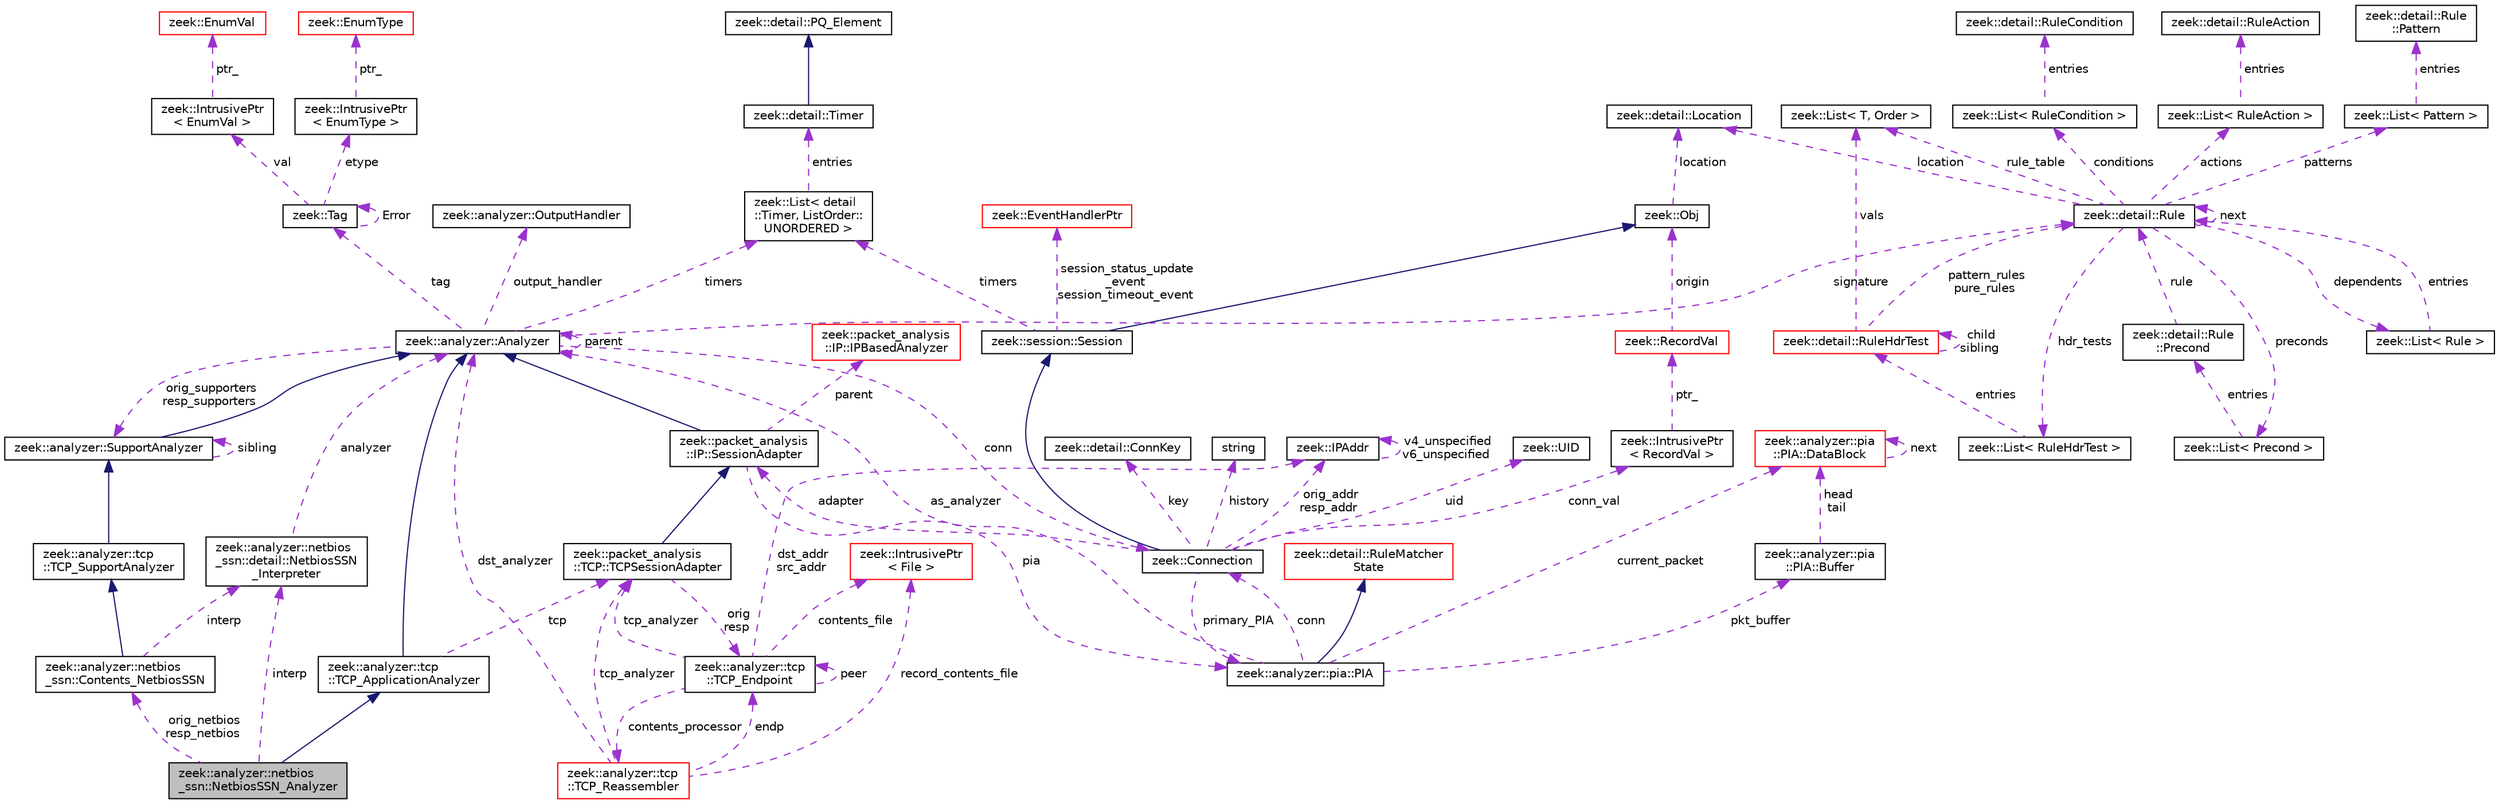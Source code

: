 digraph "zeek::analyzer::netbios_ssn::NetbiosSSN_Analyzer"
{
 // LATEX_PDF_SIZE
  edge [fontname="Helvetica",fontsize="10",labelfontname="Helvetica",labelfontsize="10"];
  node [fontname="Helvetica",fontsize="10",shape=record];
  Node1 [label="zeek::analyzer::netbios\l_ssn::NetbiosSSN_Analyzer",height=0.2,width=0.4,color="black", fillcolor="grey75", style="filled", fontcolor="black",tooltip=" "];
  Node2 -> Node1 [dir="back",color="midnightblue",fontsize="10",style="solid",fontname="Helvetica"];
  Node2 [label="zeek::analyzer::tcp\l::TCP_ApplicationAnalyzer",height=0.2,width=0.4,color="black", fillcolor="white", style="filled",URL="$df/d72/classzeek_1_1analyzer_1_1tcp_1_1TCP__ApplicationAnalyzer.html",tooltip=" "];
  Node3 -> Node2 [dir="back",color="midnightblue",fontsize="10",style="solid",fontname="Helvetica"];
  Node3 [label="zeek::analyzer::Analyzer",height=0.2,width=0.4,color="black", fillcolor="white", style="filled",URL="$d0/d4f/classzeek_1_1analyzer_1_1Analyzer.html",tooltip=" "];
  Node4 -> Node3 [dir="back",color="darkorchid3",fontsize="10",style="dashed",label=" tag" ,fontname="Helvetica"];
  Node4 [label="zeek::Tag",height=0.2,width=0.4,color="black", fillcolor="white", style="filled",URL="$d3/dd0/classzeek_1_1Tag.html",tooltip=" "];
  Node4 -> Node4 [dir="back",color="darkorchid3",fontsize="10",style="dashed",label=" Error" ,fontname="Helvetica"];
  Node5 -> Node4 [dir="back",color="darkorchid3",fontsize="10",style="dashed",label=" val" ,fontname="Helvetica"];
  Node5 [label="zeek::IntrusivePtr\l\< EnumVal \>",height=0.2,width=0.4,color="black", fillcolor="white", style="filled",URL="$d6/dba/classzeek_1_1IntrusivePtr.html",tooltip=" "];
  Node6 -> Node5 [dir="back",color="darkorchid3",fontsize="10",style="dashed",label=" ptr_" ,fontname="Helvetica"];
  Node6 [label="zeek::EnumVal",height=0.2,width=0.4,color="red", fillcolor="white", style="filled",URL="$dc/da0/classzeek_1_1EnumVal.html",tooltip=" "];
  Node15 -> Node4 [dir="back",color="darkorchid3",fontsize="10",style="dashed",label=" etype" ,fontname="Helvetica"];
  Node15 [label="zeek::IntrusivePtr\l\< EnumType \>",height=0.2,width=0.4,color="black", fillcolor="white", style="filled",URL="$d6/dba/classzeek_1_1IntrusivePtr.html",tooltip=" "];
  Node16 -> Node15 [dir="back",color="darkorchid3",fontsize="10",style="dashed",label=" ptr_" ,fontname="Helvetica"];
  Node16 [label="zeek::EnumType",height=0.2,width=0.4,color="red", fillcolor="white", style="filled",URL="$d4/d24/classzeek_1_1EnumType.html",tooltip=" "];
  Node17 -> Node3 [dir="back",color="darkorchid3",fontsize="10",style="dashed",label=" conn" ,fontname="Helvetica"];
  Node17 [label="zeek::Connection",height=0.2,width=0.4,color="black", fillcolor="white", style="filled",URL="$d0/d12/classzeek_1_1Connection.html",tooltip=" "];
  Node18 -> Node17 [dir="back",color="midnightblue",fontsize="10",style="solid",fontname="Helvetica"];
  Node18 [label="zeek::session::Session",height=0.2,width=0.4,color="black", fillcolor="white", style="filled",URL="$d0/dce/classzeek_1_1session_1_1Session.html",tooltip=" "];
  Node9 -> Node18 [dir="back",color="midnightblue",fontsize="10",style="solid",fontname="Helvetica"];
  Node9 [label="zeek::Obj",height=0.2,width=0.4,color="black", fillcolor="white", style="filled",URL="$dd/df1/classzeek_1_1Obj.html",tooltip=" "];
  Node10 -> Node9 [dir="back",color="darkorchid3",fontsize="10",style="dashed",label=" location" ,fontname="Helvetica"];
  Node10 [label="zeek::detail::Location",height=0.2,width=0.4,color="black", fillcolor="white", style="filled",URL="$d5/d1d/classzeek_1_1detail_1_1Location.html",tooltip=" "];
  Node19 -> Node18 [dir="back",color="darkorchid3",fontsize="10",style="dashed",label=" timers" ,fontname="Helvetica"];
  Node19 [label="zeek::List\< detail\l::Timer, ListOrder::\lUNORDERED \>",height=0.2,width=0.4,color="black", fillcolor="white", style="filled",URL="$d2/d8d/classzeek_1_1List.html",tooltip=" "];
  Node20 -> Node19 [dir="back",color="darkorchid3",fontsize="10",style="dashed",label=" entries" ,fontname="Helvetica"];
  Node20 [label="zeek::detail::Timer",height=0.2,width=0.4,color="black", fillcolor="white", style="filled",URL="$d1/da2/classzeek_1_1detail_1_1Timer.html",tooltip=" "];
  Node21 -> Node20 [dir="back",color="midnightblue",fontsize="10",style="solid",fontname="Helvetica"];
  Node21 [label="zeek::detail::PQ_Element",height=0.2,width=0.4,color="black", fillcolor="white", style="filled",URL="$df/d3d/classzeek_1_1detail_1_1PQ__Element.html",tooltip=" "];
  Node22 -> Node18 [dir="back",color="darkorchid3",fontsize="10",style="dashed",label=" session_status_update\l_event\nsession_timeout_event" ,fontname="Helvetica"];
  Node22 [label="zeek::EventHandlerPtr",height=0.2,width=0.4,color="red", fillcolor="white", style="filled",URL="$d7/dc7/classzeek_1_1EventHandlerPtr.html",tooltip=" "];
  Node34 -> Node17 [dir="back",color="darkorchid3",fontsize="10",style="dashed",label=" orig_addr\nresp_addr" ,fontname="Helvetica"];
  Node34 [label="zeek::IPAddr",height=0.2,width=0.4,color="black", fillcolor="white", style="filled",URL="$df/de6/classzeek_1_1IPAddr.html",tooltip=" "];
  Node34 -> Node34 [dir="back",color="darkorchid3",fontsize="10",style="dashed",label=" v4_unspecified\nv6_unspecified" ,fontname="Helvetica"];
  Node35 -> Node17 [dir="back",color="darkorchid3",fontsize="10",style="dashed",label=" conn_val" ,fontname="Helvetica"];
  Node35 [label="zeek::IntrusivePtr\l\< RecordVal \>",height=0.2,width=0.4,color="black", fillcolor="white", style="filled",URL="$d6/dba/classzeek_1_1IntrusivePtr.html",tooltip=" "];
  Node36 -> Node35 [dir="back",color="darkorchid3",fontsize="10",style="dashed",label=" ptr_" ,fontname="Helvetica"];
  Node36 [label="zeek::RecordVal",height=0.2,width=0.4,color="red", fillcolor="white", style="filled",URL="$d7/d7e/classzeek_1_1RecordVal.html",tooltip=" "];
  Node9 -> Node36 [dir="back",color="darkorchid3",fontsize="10",style="dashed",label=" origin" ,fontname="Helvetica"];
  Node38 -> Node17 [dir="back",color="darkorchid3",fontsize="10",style="dashed",label=" key" ,fontname="Helvetica"];
  Node38 [label="zeek::detail::ConnKey",height=0.2,width=0.4,color="black", fillcolor="white", style="filled",URL="$d6/dfc/classzeek_1_1detail_1_1ConnKey.html",tooltip=" "];
  Node14 -> Node17 [dir="back",color="darkorchid3",fontsize="10",style="dashed",label=" history" ,fontname="Helvetica"];
  Node14 [label="string",height=0.2,width=0.4,color="black", fillcolor="white", style="filled",tooltip=" "];
  Node39 -> Node17 [dir="back",color="darkorchid3",fontsize="10",style="dashed",label=" adapter" ,fontname="Helvetica"];
  Node39 [label="zeek::packet_analysis\l::IP::SessionAdapter",height=0.2,width=0.4,color="black", fillcolor="white", style="filled",URL="$d3/db4/classzeek_1_1packet__analysis_1_1IP_1_1SessionAdapter.html",tooltip=" "];
  Node3 -> Node39 [dir="back",color="midnightblue",fontsize="10",style="solid",fontname="Helvetica"];
  Node40 -> Node39 [dir="back",color="darkorchid3",fontsize="10",style="dashed",label=" parent" ,fontname="Helvetica"];
  Node40 [label="zeek::packet_analysis\l::IP::IPBasedAnalyzer",height=0.2,width=0.4,color="red", fillcolor="white", style="filled",URL="$df/d05/classzeek_1_1packet__analysis_1_1IP_1_1IPBasedAnalyzer.html",tooltip=" "];
  Node43 -> Node39 [dir="back",color="darkorchid3",fontsize="10",style="dashed",label=" pia" ,fontname="Helvetica"];
  Node43 [label="zeek::analyzer::pia::PIA",height=0.2,width=0.4,color="black", fillcolor="white", style="filled",URL="$dc/d39/classzeek_1_1analyzer_1_1pia_1_1PIA.html",tooltip=" "];
  Node44 -> Node43 [dir="back",color="midnightblue",fontsize="10",style="solid",fontname="Helvetica"];
  Node44 [label="zeek::detail::RuleMatcher\lState",height=0.2,width=0.4,color="red", fillcolor="white", style="filled",URL="$d2/d5d/classzeek_1_1detail_1_1RuleMatcherState.html",tooltip=" "];
  Node76 -> Node43 [dir="back",color="darkorchid3",fontsize="10",style="dashed",label=" pkt_buffer" ,fontname="Helvetica"];
  Node76 [label="zeek::analyzer::pia\l::PIA::Buffer",height=0.2,width=0.4,color="black", fillcolor="white", style="filled",URL="$dc/d06/structzeek_1_1analyzer_1_1pia_1_1PIA_1_1Buffer.html",tooltip=" "];
  Node77 -> Node76 [dir="back",color="darkorchid3",fontsize="10",style="dashed",label=" head\ntail" ,fontname="Helvetica"];
  Node77 [label="zeek::analyzer::pia\l::PIA::DataBlock",height=0.2,width=0.4,color="red", fillcolor="white", style="filled",URL="$dc/d39/classzeek_1_1analyzer_1_1pia_1_1PIA.html#dd/df9/structzeek_1_1analyzer_1_1pia_1_1PIA_1_1DataBlock",tooltip=" "];
  Node77 -> Node77 [dir="back",color="darkorchid3",fontsize="10",style="dashed",label=" next" ,fontname="Helvetica"];
  Node3 -> Node43 [dir="back",color="darkorchid3",fontsize="10",style="dashed",label=" as_analyzer" ,fontname="Helvetica"];
  Node17 -> Node43 [dir="back",color="darkorchid3",fontsize="10",style="dashed",label=" conn" ,fontname="Helvetica"];
  Node77 -> Node43 [dir="back",color="darkorchid3",fontsize="10",style="dashed",label=" current_packet" ,fontname="Helvetica"];
  Node43 -> Node17 [dir="back",color="darkorchid3",fontsize="10",style="dashed",label=" primary_PIA" ,fontname="Helvetica"];
  Node81 -> Node17 [dir="back",color="darkorchid3",fontsize="10",style="dashed",label=" uid" ,fontname="Helvetica"];
  Node81 [label="zeek::UID",height=0.2,width=0.4,color="black", fillcolor="white", style="filled",URL="$db/dea/classzeek_1_1UID.html",tooltip=" "];
  Node3 -> Node3 [dir="back",color="darkorchid3",fontsize="10",style="dashed",label=" parent" ,fontname="Helvetica"];
  Node63 -> Node3 [dir="back",color="darkorchid3",fontsize="10",style="dashed",label=" signature" ,fontname="Helvetica"];
  Node63 [label="zeek::detail::Rule",height=0.2,width=0.4,color="black", fillcolor="white", style="filled",URL="$d2/d1d/classzeek_1_1detail_1_1Rule.html",tooltip=" "];
  Node57 -> Node63 [dir="back",color="darkorchid3",fontsize="10",style="dashed",label=" hdr_tests" ,fontname="Helvetica"];
  Node57 [label="zeek::List\< RuleHdrTest \>",height=0.2,width=0.4,color="black", fillcolor="white", style="filled",URL="$d2/d8d/classzeek_1_1List.html",tooltip=" "];
  Node58 -> Node57 [dir="back",color="darkorchid3",fontsize="10",style="dashed",label=" entries" ,fontname="Helvetica"];
  Node58 [label="zeek::detail::RuleHdrTest",height=0.2,width=0.4,color="red", fillcolor="white", style="filled",URL="$d4/d72/classzeek_1_1detail_1_1RuleHdrTest.html",tooltip=" "];
  Node31 -> Node58 [dir="back",color="darkorchid3",fontsize="10",style="dashed",label=" vals" ,fontname="Helvetica"];
  Node31 [label="zeek::List\< T, Order \>",height=0.2,width=0.4,color="black", fillcolor="white", style="filled",URL="$d2/d8d/classzeek_1_1List.html",tooltip=" "];
  Node63 -> Node58 [dir="back",color="darkorchid3",fontsize="10",style="dashed",label=" pattern_rules\npure_rules" ,fontname="Helvetica"];
  Node58 -> Node58 [dir="back",color="darkorchid3",fontsize="10",style="dashed",label=" child\nsibling" ,fontname="Helvetica"];
  Node64 -> Node63 [dir="back",color="darkorchid3",fontsize="10",style="dashed",label=" conditions" ,fontname="Helvetica"];
  Node64 [label="zeek::List\< RuleCondition \>",height=0.2,width=0.4,color="black", fillcolor="white", style="filled",URL="$d2/d8d/classzeek_1_1List.html",tooltip=" "];
  Node65 -> Node64 [dir="back",color="darkorchid3",fontsize="10",style="dashed",label=" entries" ,fontname="Helvetica"];
  Node65 [label="zeek::detail::RuleCondition",height=0.2,width=0.4,color="black", fillcolor="white", style="filled",URL="$d1/df4/classzeek_1_1detail_1_1RuleCondition.html",tooltip=" "];
  Node66 -> Node63 [dir="back",color="darkorchid3",fontsize="10",style="dashed",label=" actions" ,fontname="Helvetica"];
  Node66 [label="zeek::List\< RuleAction \>",height=0.2,width=0.4,color="black", fillcolor="white", style="filled",URL="$d2/d8d/classzeek_1_1List.html",tooltip=" "];
  Node67 -> Node66 [dir="back",color="darkorchid3",fontsize="10",style="dashed",label=" entries" ,fontname="Helvetica"];
  Node67 [label="zeek::detail::RuleAction",height=0.2,width=0.4,color="black", fillcolor="white", style="filled",URL="$d9/dec/classzeek_1_1detail_1_1RuleAction.html",tooltip=" "];
  Node68 -> Node63 [dir="back",color="darkorchid3",fontsize="10",style="dashed",label=" preconds" ,fontname="Helvetica"];
  Node68 [label="zeek::List\< Precond \>",height=0.2,width=0.4,color="black", fillcolor="white", style="filled",URL="$d2/d8d/classzeek_1_1List.html",tooltip=" "];
  Node69 -> Node68 [dir="back",color="darkorchid3",fontsize="10",style="dashed",label=" entries" ,fontname="Helvetica"];
  Node69 [label="zeek::detail::Rule\l::Precond",height=0.2,width=0.4,color="black", fillcolor="white", style="filled",URL="$d2/d1d/classzeek_1_1detail_1_1Rule.html#d3/d77/structzeek_1_1detail_1_1Rule_1_1Precond",tooltip=" "];
  Node63 -> Node69 [dir="back",color="darkorchid3",fontsize="10",style="dashed",label=" rule" ,fontname="Helvetica"];
  Node70 -> Node63 [dir="back",color="darkorchid3",fontsize="10",style="dashed",label=" dependents" ,fontname="Helvetica"];
  Node70 [label="zeek::List\< Rule \>",height=0.2,width=0.4,color="black", fillcolor="white", style="filled",URL="$d2/d8d/classzeek_1_1List.html",tooltip=" "];
  Node63 -> Node70 [dir="back",color="darkorchid3",fontsize="10",style="dashed",label=" entries" ,fontname="Helvetica"];
  Node71 -> Node63 [dir="back",color="darkorchid3",fontsize="10",style="dashed",label=" patterns" ,fontname="Helvetica"];
  Node71 [label="zeek::List\< Pattern \>",height=0.2,width=0.4,color="black", fillcolor="white", style="filled",URL="$d2/d8d/classzeek_1_1List.html",tooltip=" "];
  Node72 -> Node71 [dir="back",color="darkorchid3",fontsize="10",style="dashed",label=" entries" ,fontname="Helvetica"];
  Node72 [label="zeek::detail::Rule\l::Pattern",height=0.2,width=0.4,color="black", fillcolor="white", style="filled",URL="$d2/d1d/classzeek_1_1detail_1_1Rule.html#db/da5/structzeek_1_1detail_1_1Rule_1_1Pattern",tooltip=" "];
  Node63 -> Node63 [dir="back",color="darkorchid3",fontsize="10",style="dashed",label=" next" ,fontname="Helvetica"];
  Node10 -> Node63 [dir="back",color="darkorchid3",fontsize="10",style="dashed",label=" location" ,fontname="Helvetica"];
  Node31 -> Node63 [dir="back",color="darkorchid3",fontsize="10",style="dashed",label=" rule_table" ,fontname="Helvetica"];
  Node82 -> Node3 [dir="back",color="darkorchid3",fontsize="10",style="dashed",label=" output_handler" ,fontname="Helvetica"];
  Node82 [label="zeek::analyzer::OutputHandler",height=0.2,width=0.4,color="black", fillcolor="white", style="filled",URL="$db/d31/classzeek_1_1analyzer_1_1OutputHandler.html",tooltip=" "];
  Node83 -> Node3 [dir="back",color="darkorchid3",fontsize="10",style="dashed",label=" orig_supporters\nresp_supporters" ,fontname="Helvetica"];
  Node83 [label="zeek::analyzer::SupportAnalyzer",height=0.2,width=0.4,color="black", fillcolor="white", style="filled",URL="$d6/d22/classzeek_1_1analyzer_1_1SupportAnalyzer.html",tooltip=" "];
  Node3 -> Node83 [dir="back",color="midnightblue",fontsize="10",style="solid",fontname="Helvetica"];
  Node83 -> Node83 [dir="back",color="darkorchid3",fontsize="10",style="dashed",label=" sibling" ,fontname="Helvetica"];
  Node19 -> Node3 [dir="back",color="darkorchid3",fontsize="10",style="dashed",label=" timers" ,fontname="Helvetica"];
  Node84 -> Node2 [dir="back",color="darkorchid3",fontsize="10",style="dashed",label=" tcp" ,fontname="Helvetica"];
  Node84 [label="zeek::packet_analysis\l::TCP::TCPSessionAdapter",height=0.2,width=0.4,color="black", fillcolor="white", style="filled",URL="$d3/d6a/classzeek_1_1packet__analysis_1_1TCP_1_1TCPSessionAdapter.html",tooltip=" "];
  Node39 -> Node84 [dir="back",color="midnightblue",fontsize="10",style="solid",fontname="Helvetica"];
  Node85 -> Node84 [dir="back",color="darkorchid3",fontsize="10",style="dashed",label=" orig\nresp" ,fontname="Helvetica"];
  Node85 [label="zeek::analyzer::tcp\l::TCP_Endpoint",height=0.2,width=0.4,color="black", fillcolor="white", style="filled",URL="$de/d6c/classzeek_1_1analyzer_1_1tcp_1_1TCP__Endpoint.html",tooltip=" "];
  Node85 -> Node85 [dir="back",color="darkorchid3",fontsize="10",style="dashed",label=" peer" ,fontname="Helvetica"];
  Node86 -> Node85 [dir="back",color="darkorchid3",fontsize="10",style="dashed",label=" contents_processor" ,fontname="Helvetica"];
  Node86 [label="zeek::analyzer::tcp\l::TCP_Reassembler",height=0.2,width=0.4,color="red", fillcolor="white", style="filled",URL="$d8/db8/classzeek_1_1analyzer_1_1tcp_1_1TCP__Reassembler.html",tooltip=" "];
  Node85 -> Node86 [dir="back",color="darkorchid3",fontsize="10",style="dashed",label=" endp" ,fontname="Helvetica"];
  Node91 -> Node86 [dir="back",color="darkorchid3",fontsize="10",style="dashed",label=" record_contents_file" ,fontname="Helvetica"];
  Node91 [label="zeek::IntrusivePtr\l\< File \>",height=0.2,width=0.4,color="red", fillcolor="white", style="filled",URL="$d6/dba/classzeek_1_1IntrusivePtr.html",tooltip=" "];
  Node3 -> Node86 [dir="back",color="darkorchid3",fontsize="10",style="dashed",label=" dst_analyzer" ,fontname="Helvetica"];
  Node84 -> Node86 [dir="back",color="darkorchid3",fontsize="10",style="dashed",label=" tcp_analyzer" ,fontname="Helvetica"];
  Node84 -> Node85 [dir="back",color="darkorchid3",fontsize="10",style="dashed",label=" tcp_analyzer" ,fontname="Helvetica"];
  Node91 -> Node85 [dir="back",color="darkorchid3",fontsize="10",style="dashed",label=" contents_file" ,fontname="Helvetica"];
  Node34 -> Node85 [dir="back",color="darkorchid3",fontsize="10",style="dashed",label=" dst_addr\nsrc_addr" ,fontname="Helvetica"];
  Node94 -> Node1 [dir="back",color="darkorchid3",fontsize="10",style="dashed",label=" interp" ,fontname="Helvetica"];
  Node94 [label="zeek::analyzer::netbios\l_ssn::detail::NetbiosSSN\l_Interpreter",height=0.2,width=0.4,color="black", fillcolor="white", style="filled",URL="$db/d89/classzeek_1_1analyzer_1_1netbios__ssn_1_1detail_1_1NetbiosSSN__Interpreter.html",tooltip=" "];
  Node3 -> Node94 [dir="back",color="darkorchid3",fontsize="10",style="dashed",label=" analyzer" ,fontname="Helvetica"];
  Node95 -> Node1 [dir="back",color="darkorchid3",fontsize="10",style="dashed",label=" orig_netbios\nresp_netbios" ,fontname="Helvetica"];
  Node95 [label="zeek::analyzer::netbios\l_ssn::Contents_NetbiosSSN",height=0.2,width=0.4,color="black", fillcolor="white", style="filled",URL="$d7/d96/classzeek_1_1analyzer_1_1netbios__ssn_1_1Contents__NetbiosSSN.html",tooltip=" "];
  Node96 -> Node95 [dir="back",color="midnightblue",fontsize="10",style="solid",fontname="Helvetica"];
  Node96 [label="zeek::analyzer::tcp\l::TCP_SupportAnalyzer",height=0.2,width=0.4,color="black", fillcolor="white", style="filled",URL="$d8/d52/classzeek_1_1analyzer_1_1tcp_1_1TCP__SupportAnalyzer.html",tooltip=" "];
  Node83 -> Node96 [dir="back",color="midnightblue",fontsize="10",style="solid",fontname="Helvetica"];
  Node94 -> Node95 [dir="back",color="darkorchid3",fontsize="10",style="dashed",label=" interp" ,fontname="Helvetica"];
}
